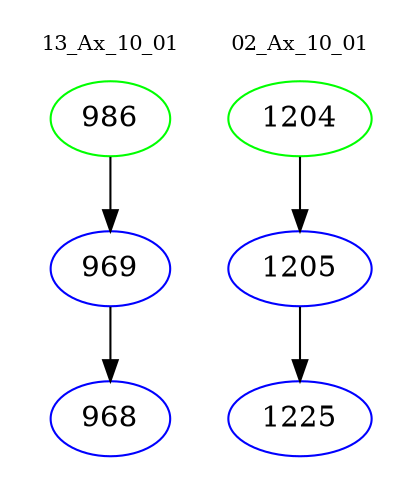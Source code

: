 digraph{
subgraph cluster_0 {
color = white
label = "13_Ax_10_01";
fontsize=10;
T0_986 [label="986", color="green"]
T0_986 -> T0_969 [color="black"]
T0_969 [label="969", color="blue"]
T0_969 -> T0_968 [color="black"]
T0_968 [label="968", color="blue"]
}
subgraph cluster_1 {
color = white
label = "02_Ax_10_01";
fontsize=10;
T1_1204 [label="1204", color="green"]
T1_1204 -> T1_1205 [color="black"]
T1_1205 [label="1205", color="blue"]
T1_1205 -> T1_1225 [color="black"]
T1_1225 [label="1225", color="blue"]
}
}
